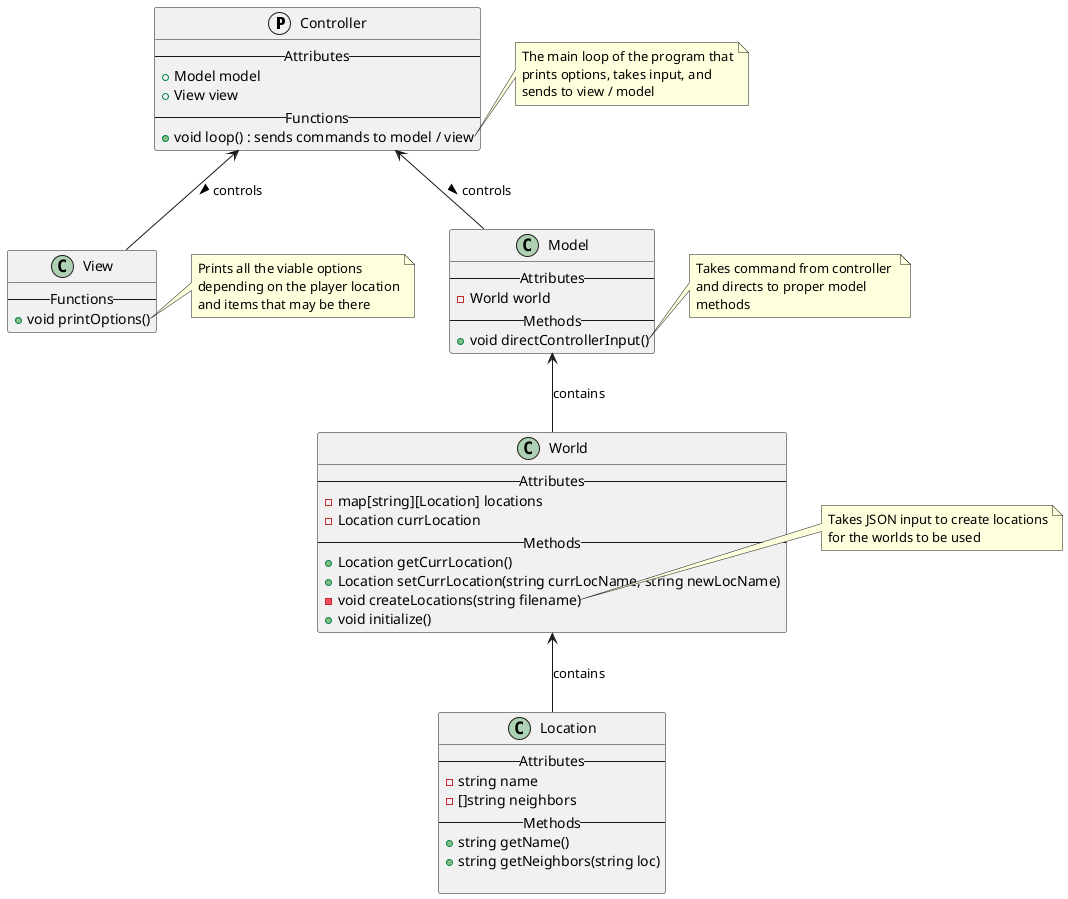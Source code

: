 @startuml
protocol   Controller {
    --Attributes--
    + Model model
    + View view
    --Functions--
    + void loop() : sends commands to model / view
}
note right of Controller::loop
    The main loop of the program that
    prints options, takes input, and
    sends to view / model
end note
class   View {
    --Functions--
    + void printOptions()
}
note right of View::printOptions
    Prints all the viable options
    depending on the player location
    and items that may be there
end note
class   Model {
    --Attributes--
    - World world
    --Methods--
    + void directControllerInput()
}
note right of Model::directControllerInput
    Takes command from controller 
    and directs to proper model
    methods
end note

class World {
    --Attributes--
    - map[string][Location] locations
    - Location currLocation
    --Methods--
    + Location getCurrLocation()
    + Location setCurrLocation(string currLocName, string newLocName)
    - void createLocations(string filename)
    + void initialize()
}
note right of World::createLocations
    Takes JSON input to create locations
    for the worlds to be used
end note

class Location {
    --Attributes--
    - string name 
    - []string neighbors
    --Methods--
    + string getName()
    + string getNeighbors(string loc)

}

Controller <-- Model : controls >
Controller <-- View : controls >
Model <-- World : contains
World <-- Location : contains


@enduml